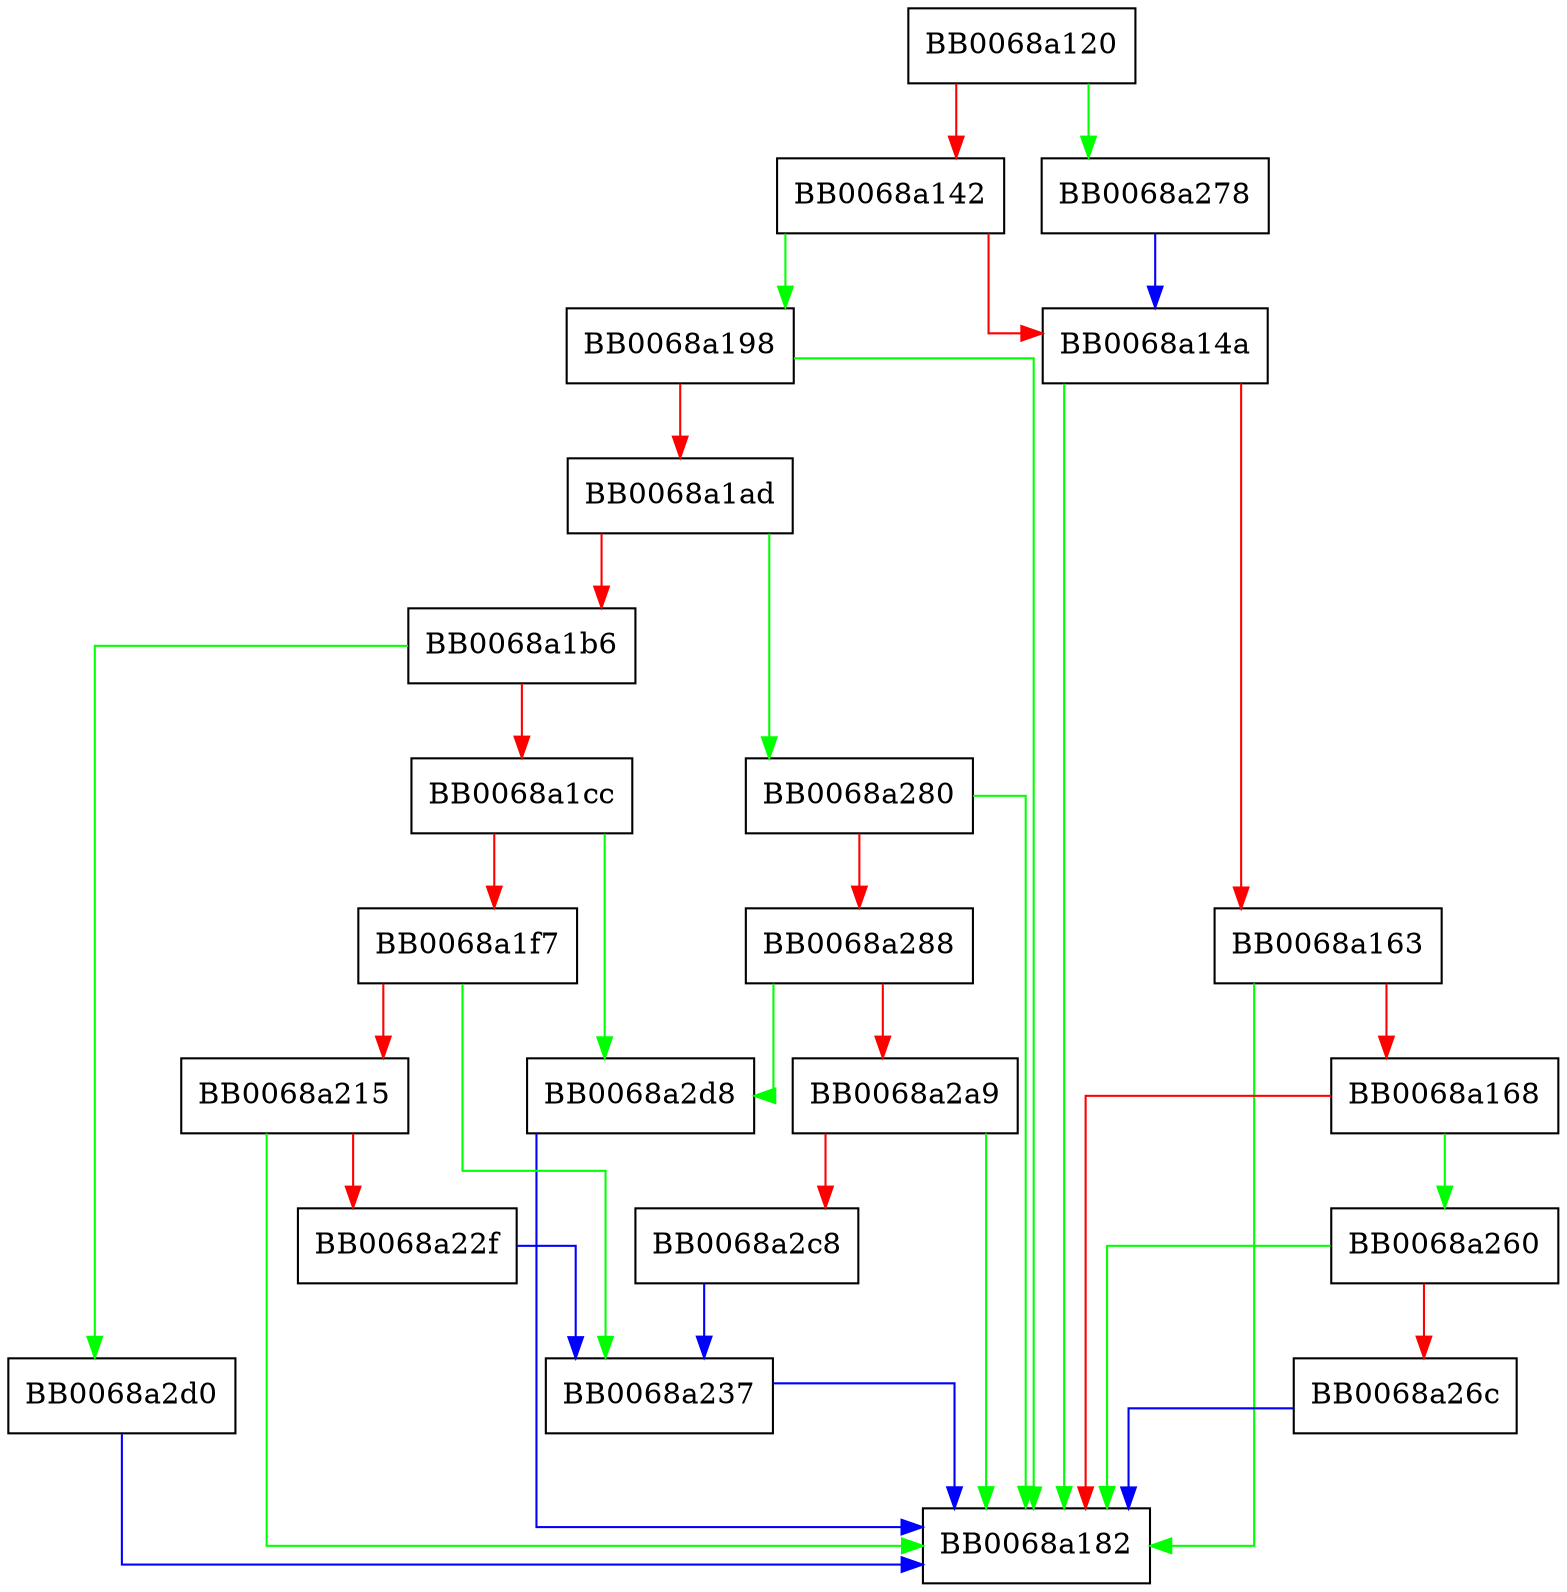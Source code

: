 digraph i2d_X509_AUX {
  node [shape="box"];
  graph [splines=ortho];
  BB0068a120 -> BB0068a278 [color="green"];
  BB0068a120 -> BB0068a142 [color="red"];
  BB0068a142 -> BB0068a198 [color="green"];
  BB0068a142 -> BB0068a14a [color="red"];
  BB0068a14a -> BB0068a182 [color="green"];
  BB0068a14a -> BB0068a163 [color="red"];
  BB0068a163 -> BB0068a182 [color="green"];
  BB0068a163 -> BB0068a168 [color="red"];
  BB0068a168 -> BB0068a260 [color="green"];
  BB0068a168 -> BB0068a182 [color="red"];
  BB0068a198 -> BB0068a182 [color="green"];
  BB0068a198 -> BB0068a1ad [color="red"];
  BB0068a1ad -> BB0068a280 [color="green"];
  BB0068a1ad -> BB0068a1b6 [color="red"];
  BB0068a1b6 -> BB0068a2d0 [color="green"];
  BB0068a1b6 -> BB0068a1cc [color="red"];
  BB0068a1cc -> BB0068a2d8 [color="green"];
  BB0068a1cc -> BB0068a1f7 [color="red"];
  BB0068a1f7 -> BB0068a237 [color="green"];
  BB0068a1f7 -> BB0068a215 [color="red"];
  BB0068a215 -> BB0068a182 [color="green"];
  BB0068a215 -> BB0068a22f [color="red"];
  BB0068a22f -> BB0068a237 [color="blue"];
  BB0068a237 -> BB0068a182 [color="blue"];
  BB0068a260 -> BB0068a182 [color="green"];
  BB0068a260 -> BB0068a26c [color="red"];
  BB0068a26c -> BB0068a182 [color="blue"];
  BB0068a278 -> BB0068a14a [color="blue"];
  BB0068a280 -> BB0068a182 [color="green"];
  BB0068a280 -> BB0068a288 [color="red"];
  BB0068a288 -> BB0068a2d8 [color="green"];
  BB0068a288 -> BB0068a2a9 [color="red"];
  BB0068a2a9 -> BB0068a182 [color="green"];
  BB0068a2a9 -> BB0068a2c8 [color="red"];
  BB0068a2c8 -> BB0068a237 [color="blue"];
  BB0068a2d0 -> BB0068a182 [color="blue"];
  BB0068a2d8 -> BB0068a182 [color="blue"];
}